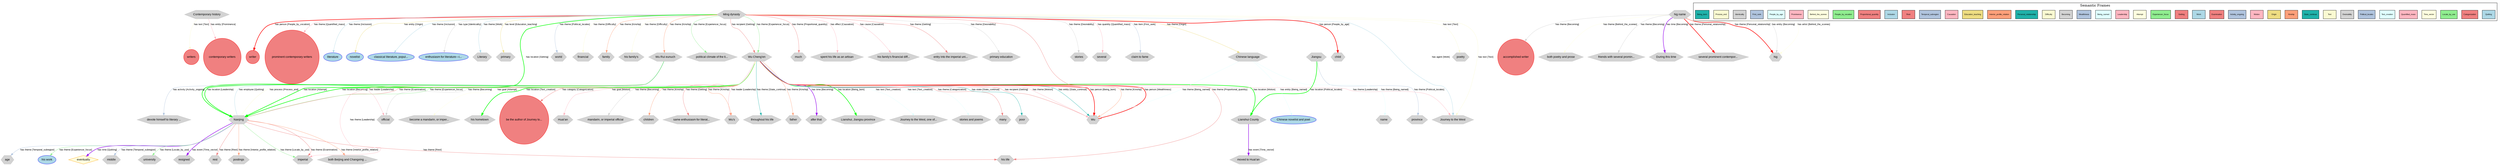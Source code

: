 digraph Wu_Chengen {
    rankdir=TB;
    compound=true;
    node [fontname="Arial", fontsize=12, style=filled];
    edge [fontname="Arial", fontsize=10, color=gray];
    
    // Graph styling
    bgcolor=white;
    
    // Node type definitions
    subgraph cluster_people {{
        label="People";
        style=filled;
        fillcolor=lightcoral;
        color=red;
        node [fillcolor=lightcoral, color=red, shape=circle];
    }}
    
    subgraph cluster_locations {{
        label="Locations";
        style=filled;
        fillcolor=lightgreen;
        color=green;
        node [fillcolor=lightgreen, color=green, shape=box];
    }}
    
    subgraph cluster_concepts {{
        label="Concepts";
        style=filled;
        fillcolor=lightblue;
        color=blue;
        node [fillcolor=lightblue, color=blue, shape=ellipse];
    }}
    
    subgraph cluster_events {{
        label="Events";
        style=filled;
        fillcolor=lightyellow;
        color=orange;
        node [fillcolor=lightyellow, color=orange, shape=diamond];
    }}
    
    subgraph cluster_other {{
        label="Other";
        style=filled;
        fillcolor=lightgray;
        color=gray;
        node [fillcolor=lightgray, color=gray, shape=hexagon];
    }}

    // People nodes
    "writers" [label="writers", fillcolor=lightcoral, color=red, shape=circle];
    "be the author of Journey to..." [label="be the author of Journey to...", fillcolor=lightcoral, color=red, shape=circle];
    "accomplished writer" [label="accomplished writer", fillcolor=lightcoral, color=red, shape=circle];
    "writer" [label="writer", fillcolor=lightcoral, color=red, shape=circle];
    "prominent contemporary writers" [label="prominent contemporary writers", fillcolor=lightcoral, color=red, shape=circle];
    "contemporary writers" [label="contemporary writers", fillcolor=lightcoral, color=red, shape=circle];

    // Concepts nodes
    "literature" [label="literature", fillcolor=lightblue, color=blue, shape=ellipse];
    "his work" [label="his work", fillcolor=lightblue, color=blue, shape=ellipse];
    "novelist" [label="novelist", fillcolor=lightblue, color=blue, shape=ellipse];
    "classical literature, popul..." [label="classical literature, popul...", fillcolor=lightblue, color=blue, shape=ellipse];
    "Chinese novelist and poet" [label="Chinese novelist and poet", fillcolor=lightblue, color=blue, shape=ellipse];
    "enthusiasm for literature—i..." [label="enthusiasm for literature—i...", fillcolor=lightblue, color=blue, shape=ellipse];

    // Events nodes
    "eventually" [label="eventually", fillcolor=lightyellow, color=orange, shape=diamond];

    // Other nodes
    "middle" [label="middle", fillcolor=lightgray, color=gray, shape=hexagon];
    "Jiangsu" [label="Jiangsu", fillcolor=lightgray, color=gray, shape=hexagon];
    "Huai'an" [label="Huai'an", fillcolor=lightgray, color=gray, shape=hexagon];
    "Literary" [label="Literary", fillcolor=lightgray, color=gray, shape=hexagon];
    "primary" [label="primary", fillcolor=lightgray, color=gray, shape=hexagon];
    "mandarin, or imperial official" [label="mandarin, or imperial official", fillcolor=lightgray, color=gray, shape=hexagon];
    "Wu Cheng'en" [label="Wu Cheng'en", fillcolor=lightgray, color=gray, shape=hexagon];
    "children" [label="children", fillcolor=lightgray, color=gray, shape=hexagon];
    "world" [label="world", fillcolor=lightgray, color=gray, shape=hexagon];
    "financial" [label="financial", fillcolor=lightgray, color=gray, shape=hexagon];
    "official" [label="official", fillcolor=lightgray, color=gray, shape=hexagon];
    "family" [label="family", fillcolor=lightgray, color=gray, shape=hexagon];
    "Contemporary history" [label="Contemporary history", fillcolor=lightgray, color=gray, shape=hexagon];
    "same enthusiasm for literat..." [label="same enthusiasm for literat...", fillcolor=lightgray, color=gray, shape=hexagon];
    "university" [label="university", fillcolor=lightgray, color=gray, shape=hexagon];
    "Wu's" [label="Wu's", fillcolor=lightgray, color=gray, shape=hexagon];
    "resigned" [label="resigned", fillcolor=lightgray, color=gray, shape=hexagon];
    "his family's" [label="his family's", fillcolor=lightgray, color=gray, shape=hexagon];
    "Nanjing" [label="Nanjing", fillcolor=lightgray, color=gray, shape=hexagon];
    "throughout his life" [label="throughout his life", fillcolor=lightgray, color=gray, shape=hexagon];
    "political climate of the ti..." [label="political climate of the ti...", fillcolor=lightgray, color=gray, shape=hexagon];
    "father" [label="father", fillcolor=lightgray, color=gray, shape=hexagon];
    "rest" [label="rest", fillcolor=lightgray, color=gray, shape=hexagon];
    "Lianshui County" [label="Lianshui County", fillcolor=lightgray, color=gray, shape=hexagon];
    "his life" [label="his life", fillcolor=lightgray, color=gray, shape=hexagon];
    "much" [label="much", fillcolor=lightgray, color=gray, shape=hexagon];
    "postings" [label="postings", fillcolor=lightgray, color=gray, shape=hexagon];
    "after that" [label="after that", fillcolor=lightgray, color=gray, shape=hexagon];
    "both poetry and prose" [label="both poetry and prose", fillcolor=lightgray, color=gray, shape=hexagon];
    "imperial" [label="imperial", fillcolor=lightgray, color=gray, shape=hexagon];
    "both Beijing and Changxing ..." [label="both Beijing and Changxing ...", fillcolor=lightgray, color=gray, shape=hexagon];
    "Lianshui, Jiangsu province" [label="Lianshui, Jiangsu province", fillcolor=lightgray, color=gray, shape=hexagon];
    "Ming dynasty" [label="Ming dynasty", fillcolor=lightgray, color=gray, shape=hexagon];
    "friends with several promin..." [label="friends with several promin...", fillcolor=lightgray, color=gray, shape=hexagon];
    "Journey to the West, one of..." [label="Journey to the West, one of...", fillcolor=lightgray, color=gray, shape=hexagon];
    "spent his life as an artisan" [label="spent his life as an artisan", fillcolor=lightgray, color=gray, shape=hexagon];
    "his family's financial diff..." [label="his family's financial diff...", fillcolor=lightgray, color=gray, shape=hexagon];
    "stories and poems" [label="stories and poems", fillcolor=lightgray, color=gray, shape=hexagon];
    "many" [label="many", fillcolor=lightgray, color=gray, shape=hexagon];
    "moved to Huai'an" [label="moved to Huai'an", fillcolor=lightgray, color=gray, shape=hexagon];
    "entry into the imperial uni..." [label="entry into the imperial uni...", fillcolor=lightgray, color=gray, shape=hexagon];
    "primary education" [label="primary education", fillcolor=lightgray, color=gray, shape=hexagon];
    "During this time" [label="During this time", fillcolor=lightgray, color=gray, shape=hexagon];
    "age" [label="age", fillcolor=lightgray, color=gray, shape=hexagon];
    "several prominent contempor..." [label="several prominent contempor...", fillcolor=lightgray, color=gray, shape=hexagon];
    "poor" [label="poor", fillcolor=lightgray, color=gray, shape=hexagon];
    "Chinese language" [label="Chinese language", fillcolor=lightgray, color=gray, shape=hexagon];
    "stories" [label="stories", fillcolor=lightgray, color=gray, shape=hexagon];
    "several" [label="several", fillcolor=lightgray, color=gray, shape=hexagon];
    "province" [label="province", fillcolor=lightgray, color=gray, shape=hexagon];
    "Ng" [label="Ng", fillcolor=lightgray, color=gray, shape=hexagon];
    "Wu" [label="Wu", fillcolor=lightgray, color=gray, shape=hexagon];
    "devote himself to literary ..." [label="devote himself to literary ...", fillcolor=lightgray, color=gray, shape=hexagon];
    "become a mandarin, or imper..." [label="become a mandarin, or imper...", fillcolor=lightgray, color=gray, shape=hexagon];
    "claim to fame" [label="claim to fame", fillcolor=lightgray, color=gray, shape=hexagon];
    "Journey to the West" [label="Journey to the West", fillcolor=lightgray, color=gray, shape=hexagon];
    "his hometown" [label="his hometown", fillcolor=lightgray, color=gray, shape=hexagon];
    "Ng name" [label="Ng name", fillcolor=lightgray, color=gray, shape=hexagon];
    "child" [label="child", fillcolor=lightgray, color=gray, shape=hexagon];
    "Wu Rui eunuch" [label="Wu Rui eunuch", fillcolor=lightgray, color=gray, shape=hexagon];
    "name" [label="name", fillcolor=lightgray, color=gray, shape=hexagon];
    "poetry" [label="poetry", fillcolor=lightgray, color=gray, shape=hexagon];

    // Relationships
    "Nanjing" -> "eventually" [label="has time [Quitting]", color=purple, penwidth=2];
    "Wu Cheng'en" -> "many" [label="has theme [Categorization]", color=lightcoral, penwidth=1];
    "Nanjing" -> "university" [label="has theme [Locale_by_use]", color=lightgreen, penwidth=1];
    "Nanjing" -> "resigned" [label="has event [Time_vector]", color=purple, penwidth=2];
    "Ming dynasty" -> "several" [label="has quantity [Quantified_mass]", color=lightpink, penwidth=1];
    "Wu Cheng'en" -> "his hometown" [label="has location [Text_creation]", color=green, penwidth=2];
    "Ming dynasty" -> "world" [label="has theme [Political_locales]", color=lightsteelblue, penwidth=1];
    "Ming dynasty" -> "stories" [label="has theme [Desirability]", color=lightgray, penwidth=1];
    "Ming dynasty" -> "poetry" [label="has text [Text]", color=lightgoldenrodyellow, penwidth=1];
    "Ming dynasty" -> "primary education" [label="has theme [Desirability]", color=lightgray, penwidth=1];
    "Wu Cheng'en" -> "poor" [label="has state [State_continue]", color=lightseagreen, penwidth=1];
    "Wu Cheng'en" -> "Wu" [label="has theme [Kinship]", color=lightsalmon, penwidth=1];
    "Jiangsu" -> "province" [label="has theme [Political_locales]", color=lightsteelblue, penwidth=1];
    "Ming dynasty" -> "novelist" [label="has entity [Origin]", color=lightgoldenrod, penwidth=1];
    "Wu Cheng'en" -> "Huai'an" [label="has goal [Motion]", color=lightpink, penwidth=1];
    "Wu Rui eunuch" -> "devote himself to literary ..." [label="has activity [Activity_ongoing]", color=lightsteelblue, penwidth=1];
    "Nanjing" -> "Wu Cheng'en" [label="has theme [Examination]", color=lightcoral, penwidth=1];
    "Ming dynasty" -> "Literary" [label="has theme [Work]", color=lightblue, penwidth=1];
    "Ming dynasty" -> "Nanjing" [label="has location [Getting]", color=green, penwidth=2];
    "Ming dynasty" -> "political climate of the ti..." [label="has theme [Experiencer_focus]", color=lightgreen, penwidth=1];
    "Wu Cheng'en" -> "Nanjing" [label="has location [Attempt]", color=green, penwidth=2];
    "Wu Cheng'en" -> "Journey to the West" [label="has theme [Leadership]", color=lightpink, penwidth=1];
    "Chinese language" -> "Chinese novelist and poet" [label="has entity [Being_named]", color=lightcyan, penwidth=1];
    "Wu Cheng'en" -> "Wu" [label="has person [Wealthiness]", color=red, penwidth=2];
    "Ming dynasty" -> "entry into the imperial uni..." [label="has theme [Getting]", color=lightcoral, penwidth=1];
    "Ming dynasty" -> "Wu Rui eunuch" [label="has theme [Kinship]", color=lightsalmon, penwidth=1];
    "Ng name" -> "friends with several promin..." [label="has theme [Becoming]", color=lightgray, penwidth=1];
    "Ming dynasty" -> "financial" [label="has theme [Difficulty]", color=lightgoldenrodyellow, penwidth=1];
    "Ng name" -> "Ng" [label="has theme [Personal_relationship]", color=red, penwidth=2];
    "Wu Cheng'en" -> "official" [label="has theme [Becoming]", color=lightgray, penwidth=1];
    "Wu Cheng'en" -> "be the author of Journey to..." [label="has category [Categorization]", color=lightcoral, penwidth=1];
    "Jiangsu" -> "Lianshui County" [label="has location [Political_locales]", color=green, penwidth=2];
    "Wu Cheng'en" -> "father" [label="has theme [Kinship]", color=lightsalmon, penwidth=1];
    "Nanjing" -> "postings" [label="has theme [Interior_profile_relation]", color=lightsalmon, penwidth=1];
    "Ming dynasty" -> "Wu Cheng'en" [label="has recipient [Getting]", color=lightcoral, penwidth=1];
    "Wu Cheng'en" -> "Wu's" [label="has leader [Leadership]", color=lightpink, penwidth=1];
    "Ming dynasty" -> "primary" [label="has level [Education_teaching]", color=lightgoldenrod, penwidth=1];
    "Ming dynasty" -> "his family's financial diff..." [label="has cause [Causation]", color=lightpink, penwidth=1];
    "Wu Cheng'en" -> "Wu's" [label="has theme [Kinship]", color=lightsalmon, penwidth=1];
    "Nanjing" -> "middle" [label="has theme [Temporal_subregion]", color=lightsteelblue, penwidth=1];
    "Wu Cheng'en" -> "Wu" [label="has recipient [Getting]", color=lightcoral, penwidth=1];
    "Nanjing" -> "his work" [label="has theme [Experiencer_focus]", color=lightgreen, penwidth=1];
    "Lianshui County" -> "moved to Huai'an" [label="has event [Time_vector]", color=purple, penwidth=2];
    "Nanjing" -> "rest" [label="has theme [Rest]", color=lightcoral, penwidth=1];
    "Ming dynasty" -> "Journey to the West" [label="has text [Text]", color=lightgoldenrodyellow, penwidth=1];
    "Wu Cheng'en" -> "become a mandarin, or imper..." [label="has goal [Attempt]", color=lightyellow, penwidth=1];
    "Wu Rui eunuch" -> "Nanjing" [label="has location [Leadership]", color=green, penwidth=2];
    "Ming dynasty" -> "classical literature, popul..." [label="has theme [Inclusion]", color=lightblue, penwidth=1];
    "Wu Cheng'en" -> "after that" [label="has time [Becoming]", color=purple, penwidth=2];
    "Nanjing" -> "Wu Cheng'en" [label="has theme [Experiencer_focus]", color=lightgreen, penwidth=1];
    "Wu Rui eunuch" -> "imperial" [label="has theme [Leadership]", color=lightpink, penwidth=1];
    "Wu Cheng'en" -> "Journey to the West, one of..." [label="has text [Text_creation]", color=lightcyan, penwidth=1];
    "Wu Cheng'en" -> "Wu" [label="has theme [Motion]", color=lightpink, penwidth=1];
    "Chinese language" -> "Wu" [label="has theme [Being_named]", color=lightcyan, penwidth=1];
    "Ming dynasty" -> "much" [label="has theme [Proportional_quantity]", color=lightcoral, penwidth=1];
    "Ming dynasty" -> "writer" [label="has person [People_by_vocation]", color=red, penwidth=2];
    "Nanjing" -> "imperial" [label="has theme [Examination]", color=lightcoral, penwidth=1];
    "Wu Cheng'en" -> "throughout his life" [label="has theme [State_continue]", color=lightseagreen, penwidth=1];
    "Ming dynasty" -> "Wu Cheng'en" [label="has theme [Experiencer_focus]", color=lightgreen, penwidth=1];
    "Wu Cheng'en" -> "Wu" [label="has entity [State_continue]", color=lightseagreen, penwidth=1];
    "Nanjing" -> "age" [label="has theme [Temporal_subregion]", color=lightsteelblue, penwidth=1];
    "Ng name" -> "both poetry and prose" [label="has theme [Behind_the_scenes]", color=lightyellow, penwidth=1];
    "Ming dynasty" -> "family" [label="has theme [Kinship]", color=lightsalmon, penwidth=1];
    "Ng name" -> "During this time" [label="has time [Becoming]", color=purple, penwidth=2];
    "Ng name" -> "accomplished writer" [label="has theme [Becoming]", color=lightgray, penwidth=1];
    "Ming dynasty" -> "literature" [label="has theme [Inclusion]", color=lightblue, penwidth=1];
    "Contemporary history" -> "contemporary writers" [label="has entity [Prominence]", color=lightpink, penwidth=1];
    "Ming dynasty" -> "his life" [label="has theme [Proportional_quantity]", color=lightcoral, penwidth=1];
    "Ming dynasty" -> "his family's" [label="has theme [Difficulty]", color=lightgoldenrodyellow, penwidth=1];
    "Ming dynasty" -> "child" [label="has person [People_by_age]", color=red, penwidth=2];
    "Wu Cheng'en" -> "same enthusiasm for literat..." [label="has theme [Getting]", color=lightcoral, penwidth=1];
    "Ming dynasty" -> "spent his life as an artisan" [label="has effect [Causation]", color=lightpink, penwidth=1];
    "Nanjing" -> "Wu Cheng'en" [label="has employee [Quitting]", color=lightblue, penwidth=1];
    "Ming dynasty" -> "claim to fame" [label="has item [First_rank]", color=lightsteelblue, penwidth=1];
    "Ming dynasty" -> "prominent contemporary writers" [label="has theme [Quantified_mass]", color=lightpink, penwidth=1];
    "Ming dynasty" -> "enthusiasm for literature—i..." [label="has type [Identicality]", color=lightgray, penwidth=1];
    "Wu Cheng'en" -> "Nanjing" [label="has location [Becoming]", color=green, penwidth=2];
    "Ming dynasty" -> "Chinese language" [label="has theme [Origin]", color=lightgoldenrod, penwidth=1];
    "Chinese language" -> "name" [label="has theme [Being_named]", color=lightcyan, penwidth=1];
    "Nanjing" -> "his life" [label="has theme [Rest]", color=lightcoral, penwidth=1];
    "Ng name" -> "Ng" [label="has entity [Becoming]", color=lightgray, penwidth=1];
    "Ng name" -> "several prominent contempor..." [label="has theme [Personal_relationship]", color=red, penwidth=2];
    "Ng name" -> "Ng" [label="has artist [Behind_the_scenes]", color=lightyellow, penwidth=1];
    "Wu Cheng'en" -> "Lianshui County" [label="has location [Motion]", color=green, penwidth=2];
    "Nanjing" -> "Wu Cheng'en" [label="has process [Process_end]", color=lightgoldenrodyellow, penwidth=1];
    "Nanjing" -> "both Beijing and Changxing ..." [label="has theme [Interior_profile_relation]", color=lightsalmon, penwidth=1];
    "Contemporary history" -> "writers" [label="has text [Text]", color=lightgoldenrodyellow, penwidth=1];
    "Wu Cheng'en" -> "Wu" [label="has person [Being_born]", color=red, penwidth=2];
    "Ming dynasty" -> "Journey to the West" [label="has agent [Work]", color=lightblue, penwidth=1];
    "Wu Cheng'en" -> "children" [label="has theme [Kinship]", color=lightsalmon, penwidth=1];
    "Wu Cheng'en" -> "mandarin, or imperial official" [label="has theme [Becoming]", color=lightgray, penwidth=1];
    "Wu Cheng'en" -> "Lianshui, Jiangsu province" [label="has location [Being_born]", color=green, penwidth=2];
    "Wu Cheng'en" -> "stories and poems" [label="has text [Text_creation]", color=lightcyan, penwidth=1];
    "Nanjing" -> "imperial" [label="has theme [Locale_by_use]", color=lightgreen, penwidth=1];
    "Wu Rui eunuch" -> "official" [label="has leader [Leadership]", color=lightpink, penwidth=1];

    // Frame Legend
    subgraph cluster_legend {
        label="Semantic Frames";
        style=filled;
        fillcolor=white;
        color=black;
        rank=sink;
        "Quitting_legend" [label="Quitting", fillcolor="lightblue", style=filled, shape=box, fontsize=8];
        "Categorization_legend" [label="Categorization", fillcolor="lightcoral", style=filled, shape=box, fontsize=8];
        "Locale_by_use_legend" [label="Locale_by_use", fillcolor="lightgreen", style=filled, shape=box, fontsize=8];
        "Time_vector_legend" [label="Time_vector", fillcolor="lightyellow", style=filled, shape=box, fontsize=8];
        "Quantified_mass_legend" [label="Quantified_mass", fillcolor="lightpink", style=filled, shape=box, fontsize=8];
        "Text_creation_legend" [label="Text_creation", fillcolor="lightcyan", style=filled, shape=box, fontsize=8];
        "Political_locales_legend" [label="Political_locales", fillcolor="lightsteelblue", style=filled, shape=box, fontsize=8];
        "Desirability_legend" [label="Desirability", fillcolor="lightgray", style=filled, shape=box, fontsize=8];
        "Text_legend" [label="Text", fillcolor="lightgoldenrodyellow", style=filled, shape=box, fontsize=8];
        "State_continue_legend" [label="State_continue", fillcolor="lightseagreen", style=filled, shape=box, fontsize=8];
        "Kinship_legend" [label="Kinship", fillcolor="lightsalmon", style=filled, shape=box, fontsize=8];
        "Origin_legend" [label="Origin", fillcolor="lightgoldenrod", style=filled, shape=box, fontsize=8];
        "Motion_legend" [label="Motion", fillcolor="lightpink", style=filled, shape=box, fontsize=8];
        "Activity_ongoing_legend" [label="Activity_ongoing", fillcolor="lightsteelblue", style=filled, shape=box, fontsize=8];
        "Examination_legend" [label="Examination", fillcolor="lightcoral", style=filled, shape=box, fontsize=8];
        "Work_legend" [label="Work", fillcolor="lightblue", style=filled, shape=box, fontsize=8];
        "Getting_legend" [label="Getting", fillcolor="lightcoral", style=filled, shape=box, fontsize=8];
        "Experiencer_focus_legend" [label="Experiencer_focus", fillcolor="lightgreen", style=filled, shape=box, fontsize=8];
        "Attempt_legend" [label="Attempt", fillcolor="lightyellow", style=filled, shape=box, fontsize=8];
        "Leadership_legend" [label="Leadership", fillcolor="lightpink", style=filled, shape=box, fontsize=8];
        "Being_named_legend" [label="Being_named", fillcolor="lightcyan", style=filled, shape=box, fontsize=8];
        "Wealthiness_legend" [label="Wealthiness", fillcolor="lightsteelblue", style=filled, shape=box, fontsize=8];
        "Becoming_legend" [label="Becoming", fillcolor="lightgray", style=filled, shape=box, fontsize=8];
        "Difficulty_legend" [label="Difficulty", fillcolor="lightgoldenrodyellow", style=filled, shape=box, fontsize=8];
        "Personal_relationship_legend" [label="Personal_relationship", fillcolor="lightseagreen", style=filled, shape=box, fontsize=8];
        "Interior_profile_relation_legend" [label="Interior_profile_relation", fillcolor="lightsalmon", style=filled, shape=box, fontsize=8];
        "Education_teaching_legend" [label="Education_teaching", fillcolor="lightgoldenrod", style=filled, shape=box, fontsize=8];
        "Causation_legend" [label="Causation", fillcolor="lightpink", style=filled, shape=box, fontsize=8];
        "Temporal_subregion_legend" [label="Temporal_subregion", fillcolor="lightsteelblue", style=filled, shape=box, fontsize=8];
        "Rest_legend" [label="Rest", fillcolor="lightcoral", style=filled, shape=box, fontsize=8];
        "Inclusion_legend" [label="Inclusion", fillcolor="lightblue", style=filled, shape=box, fontsize=8];
        "Proportional_quantity_legend" [label="Proportional_quantity", fillcolor="lightcoral", style=filled, shape=box, fontsize=8];
        "People_by_vocation_legend" [label="People_by_vocation", fillcolor="lightgreen", style=filled, shape=box, fontsize=8];
        "Behind_the_scenes_legend" [label="Behind_the_scenes", fillcolor="lightyellow", style=filled, shape=box, fontsize=8];
        "Prominence_legend" [label="Prominence", fillcolor="lightpink", style=filled, shape=box, fontsize=8];
        "People_by_age_legend" [label="People_by_age", fillcolor="lightcyan", style=filled, shape=box, fontsize=8];
        "First_rank_legend" [label="First_rank", fillcolor="lightsteelblue", style=filled, shape=box, fontsize=8];
        "Identicality_legend" [label="Identicality", fillcolor="lightgray", style=filled, shape=box, fontsize=8];
        "Process_end_legend" [label="Process_end", fillcolor="lightgoldenrodyellow", style=filled, shape=box, fontsize=8];
        "Being_born_legend" [label="Being_born", fillcolor="lightseagreen", style=filled, shape=box, fontsize=8];
    }
}